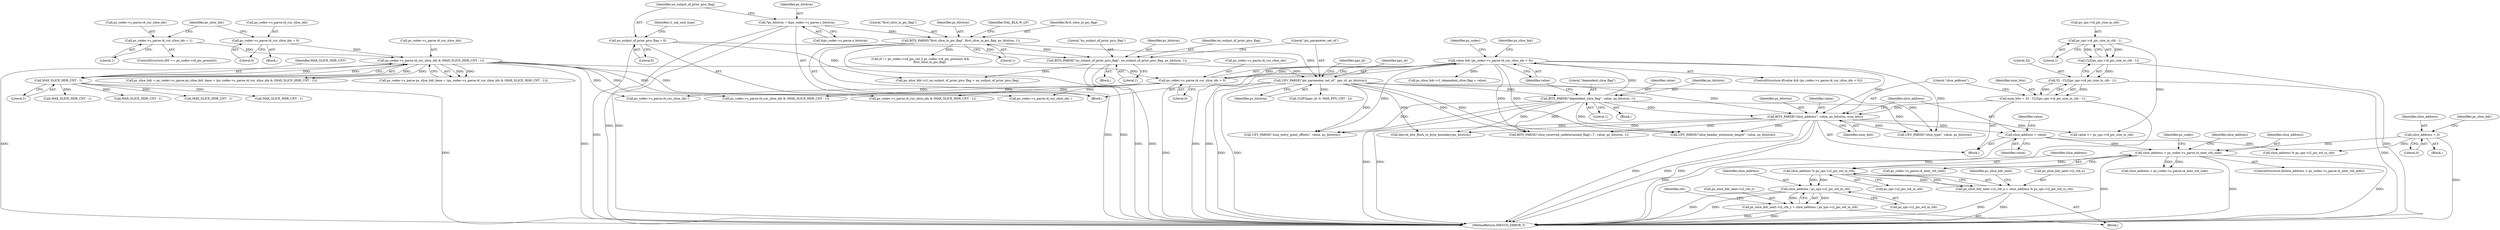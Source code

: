 digraph "1_Android_7c9be319a279654e55a6d757265f88c61a16a4d5@del" {
"1001773" [label="(Call,slice_address % ps_sps->i2_pic_wd_in_ctb)"];
"1001710" [label="(Call,slice_address > ps_codec->s_parse.i4_next_ctb_indx)"];
"1000535" [label="(Call,slice_address = value)"];
"1000530" [label="(Call,BITS_PARSE(\"slice_address\", value, ps_bitstrm, num_bits))"];
"1000430" [label="(Call,value && (ps_codec->s_parse.i4_cur_slice_idx > 0))"];
"1000424" [label="(Call,BITS_PARSE(\"dependent_slice_flag\", value, ps_bitstrm, 1))"];
"1000210" [label="(Call,UEV_PARSE(\"pic_parameter_set_id\", pps_id, ps_bitstrm))"];
"1000191" [label="(Call,BITS_PARSE(\"first_slice_in_pic_flag\", first_slice_in_pic_flag, ps_bitstrm, 1))"];
"1000148" [label="(Call,*ps_bitstrm = &ps_codec->s_parse.s_bitstrm)"];
"1000205" [label="(Call,BITS_PARSE(\"no_output_of_prior_pics_flag\", no_output_of_prior_pics_flag, ps_bitstrm, 1))"];
"1000160" [label="(Call,no_output_of_prior_pics_flag = 0)"];
"1000432" [label="(Call,ps_codec->s_parse.i4_cur_slice_idx > 0)"];
"1000407" [label="(Call,ps_codec->s_parse.i4_cur_slice_idx & (MAX_SLICE_HDR_CNT - 1))"];
"1000392" [label="(Call,ps_codec->s_parse.i4_cur_slice_idx = 1)"];
"1000377" [label="(Call,ps_codec->s_parse.i4_cur_slice_idx = 0)"];
"1000413" [label="(Call,MAX_SLICE_HDR_CNT - 1)"];
"1000520" [label="(Call,num_bits = 32 - CLZ(ps_sps->i4_pic_size_in_ctb - 1))"];
"1000522" [label="(Call,32 - CLZ(ps_sps->i4_pic_size_in_ctb - 1))"];
"1000524" [label="(Call,CLZ(ps_sps->i4_pic_size_in_ctb - 1))"];
"1000525" [label="(Call,ps_sps->i4_pic_size_in_ctb - 1)"];
"1000548" [label="(Call,slice_address = 0)"];
"1001769" [label="(Call,ps_slice_hdr_next->i2_ctb_x = slice_address % ps_sps->i2_pic_wd_in_ctb)"];
"1001782" [label="(Call,slice_address / ps_sps->i2_pic_wd_in_ctb)"];
"1001778" [label="(Call,ps_slice_hdr_next->i2_ctb_y = slice_address / ps_sps->i2_pic_wd_in_ctb)"];
"1000520" [label="(Call,num_bits = 32 - CLZ(ps_sps->i4_pic_size_in_ctb - 1))"];
"1000377" [label="(Call,ps_codec->s_parse.i4_cur_slice_idx = 0)"];
"1000204" [label="(Block,)"];
"1000539" [label="(Call,value >= ps_sps->i4_pic_size_in_ctb)"];
"1000150" [label="(Call,&ps_codec->s_parse.s_bitstrm)"];
"1000213" [label="(Identifier,ps_bitstrm)"];
"1000536" [label="(Identifier,slice_address)"];
"1001766" [label="(Call,MAX_SLICE_HDR_CNT - 1)"];
"1001779" [label="(Call,ps_slice_hdr_next->i2_ctb_y)"];
"1001710" [label="(Call,slice_address > ps_codec->s_parse.i4_next_ctb_indx)"];
"1000393" [label="(Call,ps_codec->s_parse.i4_cur_slice_idx)"];
"1000533" [label="(Identifier,ps_bitstrm)"];
"1001862" [label="(Call,MAX_SLICE_HDR_CNT - 1)"];
"1000525" [label="(Call,ps_sps->i4_pic_size_in_ctb - 1)"];
"1000205" [label="(Call,BITS_PARSE(\"no_output_of_prior_pics_flag\", no_output_of_prior_pics_flag, ps_bitstrm, 1))"];
"1001778" [label="(Call,ps_slice_hdr_next->i2_ctb_y = slice_address / ps_sps->i2_pic_wd_in_ctb)"];
"1000540" [label="(Identifier,value)"];
"1000426" [label="(Identifier,value)"];
"1001795" [label="(Call,slice_address < ps_codec->s_parse.i4_next_ctb_indx)"];
"1000431" [label="(Identifier,value)"];
"1000524" [label="(Call,CLZ(ps_sps->i4_pic_size_in_ctb - 1))"];
"1001782" [label="(Call,slice_address / ps_sps->i2_pic_wd_in_ctb)"];
"1000149" [label="(Identifier,ps_bitstrm)"];
"1000529" [label="(Literal,1)"];
"1001711" [label="(Identifier,slice_address)"];
"1001784" [label="(Call,ps_sps->i2_pic_wd_in_ctb)"];
"1000548" [label="(Call,slice_address = 0)"];
"1001775" [label="(Call,ps_sps->i2_pic_wd_in_ctb)"];
"1001780" [label="(Identifier,ps_slice_hdr_next)"];
"1000531" [label="(Literal,\"slice_address\")"];
"1000534" [label="(Identifier,num_bits)"];
"1002592" [label="(Call,MAX_SLICE_HDR_CNT - 1)"];
"1001788" [label="(Identifier,ret)"];
"1000401" [label="(Call,ps_codec->s_parse.ps_slice_hdr_base + (ps_codec->s_parse.i4_cur_slice_idx & (MAX_SLICE_HDR_CNT - 1)))"];
"1000210" [label="(Call,UEV_PARSE(\"pic_parameter_set_id\", pps_id, ps_bitstrm))"];
"1000464" [label="(Identifier,ps_slice_hdr)"];
"1000549" [label="(Identifier,slice_address)"];
"1000448" [label="(Call,MAX_SLICE_HDR_CNT - 1)"];
"1002044" [label="(Call,UEV_PARSE(\"slice_header_extension_length\", value, ps_bitstrm))"];
"1000442" [label="(Call,ps_codec->s_parse.i4_cur_slice_idx & (MAX_SLICE_HDR_CNT - 1))"];
"1000208" [label="(Identifier,ps_bitstrm)"];
"1000392" [label="(Call,ps_codec->s_parse.i4_cur_slice_idx = 1)"];
"1000286" [label="(Call,(0 != ps_codec->u4_pic_cnt || ps_codec->i4_pic_present) &&\n                    first_slice_in_pic_flag)"];
"1000132" [label="(Block,)"];
"1001774" [label="(Identifier,slice_address)"];
"1000518" [label="(Block,)"];
"1000423" [label="(Block,)"];
"1000161" [label="(Identifier,no_output_of_prior_pics_flag)"];
"1000408" [label="(Call,ps_codec->s_parse.i4_cur_slice_idx)"];
"1000211" [label="(Literal,\"pic_parameter_set_id\")"];
"1000522" [label="(Call,32 - CLZ(ps_sps->i4_pic_size_in_ctb - 1))"];
"1001825" [label="(Call,ps_codec->s_parse.i4_cur_slice_idx--)"];
"1000398" [label="(Literal,1)"];
"1000427" [label="(Identifier,ps_bitstrm)"];
"1001709" [label="(ControlStructure,if(slice_address > ps_codec->s_parse.i4_next_ctb_indx))"];
"1000199" [label="(Identifier,NAL_BLA_W_LP)"];
"1000148" [label="(Call,*ps_bitstrm = &ps_codec->s_parse.s_bitstrm)"];
"1000429" [label="(ControlStructure,if(value && (ps_codec->s_parse.i4_cur_slice_idx > 0)))"];
"1000554" [label="(Identifier,ps_slice_hdr)"];
"1002586" [label="(Call,ps_codec->s_parse.i4_cur_slice_idx & (MAX_SLICE_HDR_CNT - 1))"];
"1001770" [label="(Call,ps_slice_hdr_next->i2_ctb_x)"];
"1001712" [label="(Call,ps_codec->s_parse.i4_next_ctb_indx)"];
"1000209" [label="(Literal,1)"];
"1000523" [label="(Literal,32)"];
"1000430" [label="(Call,value && (ps_codec->s_parse.i4_cur_slice_idx > 0))"];
"1000441" [label="(Identifier,ps_codec)"];
"1000383" [label="(Literal,0)"];
"1000165" [label="(Identifier,i1_nal_unit_type)"];
"1000386" [label="(ControlStructure,if(0 == ps_codec->i4_pic_present))"];
"1000216" [label="(Call,CLIP3(pps_id, 0, MAX_PPS_CNT - 2))"];
"1000547" [label="(Block,)"];
"1000550" [label="(Literal,0)"];
"1001773" [label="(Call,slice_address % ps_sps->i2_pic_wd_in_ctb)"];
"1000193" [label="(Identifier,first_slice_in_pic_flag)"];
"1000530" [label="(Call,BITS_PARSE(\"slice_address\", value, ps_bitstrm, num_bits))"];
"1000532" [label="(Identifier,value)"];
"1000594" [label="(Call,UEV_PARSE(\"slice_type\", value, ps_bitstrm))"];
"1001720" [label="(Identifier,ps_codec)"];
"1001722" [label="(Block,)"];
"1000425" [label="(Literal,\"dependent_slice_flag\")"];
"1000428" [label="(Literal,1)"];
"1000433" [label="(Call,ps_codec->s_parse.i4_cur_slice_idx)"];
"1000195" [label="(Literal,1)"];
"1002070" [label="(Call,ihevcd_bits_flush_to_byte_boundary(ps_bitstrm))"];
"1000376" [label="(Block,)"];
"1000415" [label="(Literal,1)"];
"1000521" [label="(Identifier,num_bits)"];
"1000503" [label="(Call,ps_slice_hdr->i1_no_output_of_prior_pics_flag = no_output_of_prior_pics_flag)"];
"1000414" [label="(Identifier,MAX_SLICE_HDR_CNT)"];
"1000212" [label="(Identifier,pps_id)"];
"1001937" [label="(Call,UEV_PARSE(\"num_entry_point_offsets\", value, ps_bitstrm))"];
"1000432" [label="(Call,ps_codec->s_parse.i4_cur_slice_idx > 0)"];
"1000399" [label="(Call,ps_slice_hdr = ps_codec->s_parse.ps_slice_hdr_base + (ps_codec->s_parse.i4_cur_slice_idx & (MAX_SLICE_HDR_CNT - 1)))"];
"1001796" [label="(Identifier,slice_address)"];
"1000400" [label="(Identifier,ps_slice_hdr)"];
"1000535" [label="(Call,slice_address = value)"];
"1000160" [label="(Call,no_output_of_prior_pics_flag = 0)"];
"1000424" [label="(Call,BITS_PARSE(\"dependent_slice_flag\", value, ps_bitstrm, 1))"];
"1001729" [label="(Call,ps_codec->s_parse.i4_cur_slice_idx--)"];
"1000192" [label="(Literal,\"first_slice_in_pic_flag\")"];
"1000413" [label="(Call,MAX_SLICE_HDR_CNT - 1)"];
"1000207" [label="(Identifier,no_output_of_prior_pics_flag)"];
"1000378" [label="(Call,ps_codec->s_parse.i4_cur_slice_idx)"];
"1000526" [label="(Call,ps_sps->i4_pic_size_in_ctb)"];
"1001769" [label="(Call,ps_slice_hdr_next->i2_ctb_x = slice_address % ps_sps->i2_pic_wd_in_ctb)"];
"1000191" [label="(Call,BITS_PARSE(\"first_slice_in_pic_flag\", first_slice_in_pic_flag, ps_bitstrm, 1))"];
"1000438" [label="(Literal,0)"];
"1000407" [label="(Call,ps_codec->s_parse.i4_cur_slice_idx & (MAX_SLICE_HDR_CNT - 1))"];
"1000537" [label="(Identifier,value)"];
"1002685" [label="(MethodReturn,IHEVCD_ERROR_T)"];
"1000194" [label="(Identifier,ps_bitstrm)"];
"1001783" [label="(Identifier,slice_address)"];
"1000589" [label="(Call,BITS_PARSE(\"slice_reserved_undetermined_flag[ i ]\", value, ps_bitstrm, 1))"];
"1000215" [label="(Identifier,pps_id)"];
"1000162" [label="(Literal,0)"];
"1000206" [label="(Literal,\"no_output_of_prior_pics_flag\")"];
"1002509" [label="(Call,slice_address % ps_sps->i2_pic_wd_in_ctb)"];
"1000462" [label="(Call,ps_slice_hdr->i1_dependent_slice_flag = value)"];
"1001773" -> "1001769"  [label="AST: "];
"1001773" -> "1001775"  [label="CFG: "];
"1001774" -> "1001773"  [label="AST: "];
"1001775" -> "1001773"  [label="AST: "];
"1001769" -> "1001773"  [label="CFG: "];
"1001773" -> "1001769"  [label="DDG: "];
"1001773" -> "1001769"  [label="DDG: "];
"1001710" -> "1001773"  [label="DDG: "];
"1001773" -> "1001782"  [label="DDG: "];
"1001773" -> "1001782"  [label="DDG: "];
"1001710" -> "1001709"  [label="AST: "];
"1001710" -> "1001712"  [label="CFG: "];
"1001711" -> "1001710"  [label="AST: "];
"1001712" -> "1001710"  [label="AST: "];
"1001720" -> "1001710"  [label="CFG: "];
"1001796" -> "1001710"  [label="CFG: "];
"1001710" -> "1002685"  [label="DDG: "];
"1001710" -> "1002685"  [label="DDG: "];
"1001710" -> "1002685"  [label="DDG: "];
"1000535" -> "1001710"  [label="DDG: "];
"1000548" -> "1001710"  [label="DDG: "];
"1001710" -> "1001795"  [label="DDG: "];
"1001710" -> "1001795"  [label="DDG: "];
"1000535" -> "1000518"  [label="AST: "];
"1000535" -> "1000537"  [label="CFG: "];
"1000536" -> "1000535"  [label="AST: "];
"1000537" -> "1000535"  [label="AST: "];
"1000540" -> "1000535"  [label="CFG: "];
"1000535" -> "1002685"  [label="DDG: "];
"1000530" -> "1000535"  [label="DDG: "];
"1000535" -> "1002509"  [label="DDG: "];
"1000530" -> "1000518"  [label="AST: "];
"1000530" -> "1000534"  [label="CFG: "];
"1000531" -> "1000530"  [label="AST: "];
"1000532" -> "1000530"  [label="AST: "];
"1000533" -> "1000530"  [label="AST: "];
"1000534" -> "1000530"  [label="AST: "];
"1000536" -> "1000530"  [label="CFG: "];
"1000530" -> "1002685"  [label="DDG: "];
"1000530" -> "1002685"  [label="DDG: "];
"1000530" -> "1002685"  [label="DDG: "];
"1000430" -> "1000530"  [label="DDG: "];
"1000424" -> "1000530"  [label="DDG: "];
"1000210" -> "1000530"  [label="DDG: "];
"1000520" -> "1000530"  [label="DDG: "];
"1000530" -> "1000539"  [label="DDG: "];
"1000530" -> "1000589"  [label="DDG: "];
"1000530" -> "1000594"  [label="DDG: "];
"1000530" -> "1001937"  [label="DDG: "];
"1000530" -> "1002044"  [label="DDG: "];
"1000530" -> "1002070"  [label="DDG: "];
"1000430" -> "1000429"  [label="AST: "];
"1000430" -> "1000431"  [label="CFG: "];
"1000430" -> "1000432"  [label="CFG: "];
"1000431" -> "1000430"  [label="AST: "];
"1000432" -> "1000430"  [label="AST: "];
"1000441" -> "1000430"  [label="CFG: "];
"1000464" -> "1000430"  [label="CFG: "];
"1000430" -> "1002685"  [label="DDG: "];
"1000430" -> "1002685"  [label="DDG: "];
"1000424" -> "1000430"  [label="DDG: "];
"1000432" -> "1000430"  [label="DDG: "];
"1000432" -> "1000430"  [label="DDG: "];
"1000430" -> "1000462"  [label="DDG: "];
"1000430" -> "1000589"  [label="DDG: "];
"1000430" -> "1000594"  [label="DDG: "];
"1000430" -> "1001937"  [label="DDG: "];
"1000430" -> "1002044"  [label="DDG: "];
"1000424" -> "1000423"  [label="AST: "];
"1000424" -> "1000428"  [label="CFG: "];
"1000425" -> "1000424"  [label="AST: "];
"1000426" -> "1000424"  [label="AST: "];
"1000427" -> "1000424"  [label="AST: "];
"1000428" -> "1000424"  [label="AST: "];
"1000431" -> "1000424"  [label="CFG: "];
"1000424" -> "1002685"  [label="DDG: "];
"1000424" -> "1002685"  [label="DDG: "];
"1000210" -> "1000424"  [label="DDG: "];
"1000424" -> "1000589"  [label="DDG: "];
"1000424" -> "1000594"  [label="DDG: "];
"1000424" -> "1001937"  [label="DDG: "];
"1000424" -> "1002044"  [label="DDG: "];
"1000424" -> "1002070"  [label="DDG: "];
"1000210" -> "1000132"  [label="AST: "];
"1000210" -> "1000213"  [label="CFG: "];
"1000211" -> "1000210"  [label="AST: "];
"1000212" -> "1000210"  [label="AST: "];
"1000213" -> "1000210"  [label="AST: "];
"1000215" -> "1000210"  [label="CFG: "];
"1000210" -> "1002685"  [label="DDG: "];
"1000210" -> "1002685"  [label="DDG: "];
"1000191" -> "1000210"  [label="DDG: "];
"1000205" -> "1000210"  [label="DDG: "];
"1000210" -> "1000216"  [label="DDG: "];
"1000210" -> "1000589"  [label="DDG: "];
"1000210" -> "1000594"  [label="DDG: "];
"1000210" -> "1001937"  [label="DDG: "];
"1000210" -> "1002044"  [label="DDG: "];
"1000210" -> "1002070"  [label="DDG: "];
"1000191" -> "1000132"  [label="AST: "];
"1000191" -> "1000195"  [label="CFG: "];
"1000192" -> "1000191"  [label="AST: "];
"1000193" -> "1000191"  [label="AST: "];
"1000194" -> "1000191"  [label="AST: "];
"1000195" -> "1000191"  [label="AST: "];
"1000199" -> "1000191"  [label="CFG: "];
"1000191" -> "1002685"  [label="DDG: "];
"1000191" -> "1002685"  [label="DDG: "];
"1000148" -> "1000191"  [label="DDG: "];
"1000191" -> "1000205"  [label="DDG: "];
"1000191" -> "1000286"  [label="DDG: "];
"1000148" -> "1000132"  [label="AST: "];
"1000148" -> "1000150"  [label="CFG: "];
"1000149" -> "1000148"  [label="AST: "];
"1000150" -> "1000148"  [label="AST: "];
"1000161" -> "1000148"  [label="CFG: "];
"1000148" -> "1002685"  [label="DDG: "];
"1000148" -> "1002685"  [label="DDG: "];
"1000205" -> "1000204"  [label="AST: "];
"1000205" -> "1000209"  [label="CFG: "];
"1000206" -> "1000205"  [label="AST: "];
"1000207" -> "1000205"  [label="AST: "];
"1000208" -> "1000205"  [label="AST: "];
"1000209" -> "1000205"  [label="AST: "];
"1000211" -> "1000205"  [label="CFG: "];
"1000205" -> "1002685"  [label="DDG: "];
"1000205" -> "1002685"  [label="DDG: "];
"1000160" -> "1000205"  [label="DDG: "];
"1000205" -> "1000503"  [label="DDG: "];
"1000160" -> "1000132"  [label="AST: "];
"1000160" -> "1000162"  [label="CFG: "];
"1000161" -> "1000160"  [label="AST: "];
"1000162" -> "1000160"  [label="AST: "];
"1000165" -> "1000160"  [label="CFG: "];
"1000160" -> "1002685"  [label="DDG: "];
"1000160" -> "1000503"  [label="DDG: "];
"1000432" -> "1000438"  [label="CFG: "];
"1000433" -> "1000432"  [label="AST: "];
"1000438" -> "1000432"  [label="AST: "];
"1000432" -> "1002685"  [label="DDG: "];
"1000407" -> "1000432"  [label="DDG: "];
"1000432" -> "1000442"  [label="DDG: "];
"1000432" -> "1001729"  [label="DDG: "];
"1000432" -> "1001825"  [label="DDG: "];
"1000432" -> "1002586"  [label="DDG: "];
"1000407" -> "1000401"  [label="AST: "];
"1000407" -> "1000413"  [label="CFG: "];
"1000408" -> "1000407"  [label="AST: "];
"1000413" -> "1000407"  [label="AST: "];
"1000401" -> "1000407"  [label="CFG: "];
"1000407" -> "1002685"  [label="DDG: "];
"1000407" -> "1002685"  [label="DDG: "];
"1000407" -> "1000399"  [label="DDG: "];
"1000407" -> "1000399"  [label="DDG: "];
"1000407" -> "1000401"  [label="DDG: "];
"1000407" -> "1000401"  [label="DDG: "];
"1000392" -> "1000407"  [label="DDG: "];
"1000377" -> "1000407"  [label="DDG: "];
"1000413" -> "1000407"  [label="DDG: "];
"1000413" -> "1000407"  [label="DDG: "];
"1000407" -> "1000442"  [label="DDG: "];
"1000407" -> "1001729"  [label="DDG: "];
"1000407" -> "1001825"  [label="DDG: "];
"1000407" -> "1002586"  [label="DDG: "];
"1000392" -> "1000386"  [label="AST: "];
"1000392" -> "1000398"  [label="CFG: "];
"1000393" -> "1000392"  [label="AST: "];
"1000398" -> "1000392"  [label="AST: "];
"1000400" -> "1000392"  [label="CFG: "];
"1000377" -> "1000376"  [label="AST: "];
"1000377" -> "1000383"  [label="CFG: "];
"1000378" -> "1000377"  [label="AST: "];
"1000383" -> "1000377"  [label="AST: "];
"1000400" -> "1000377"  [label="CFG: "];
"1000413" -> "1000415"  [label="CFG: "];
"1000414" -> "1000413"  [label="AST: "];
"1000415" -> "1000413"  [label="AST: "];
"1000413" -> "1002685"  [label="DDG: "];
"1000413" -> "1000448"  [label="DDG: "];
"1000413" -> "1001766"  [label="DDG: "];
"1000413" -> "1001862"  [label="DDG: "];
"1000413" -> "1002592"  [label="DDG: "];
"1000520" -> "1000518"  [label="AST: "];
"1000520" -> "1000522"  [label="CFG: "];
"1000521" -> "1000520"  [label="AST: "];
"1000522" -> "1000520"  [label="AST: "];
"1000531" -> "1000520"  [label="CFG: "];
"1000520" -> "1002685"  [label="DDG: "];
"1000522" -> "1000520"  [label="DDG: "];
"1000522" -> "1000520"  [label="DDG: "];
"1000522" -> "1000524"  [label="CFG: "];
"1000523" -> "1000522"  [label="AST: "];
"1000524" -> "1000522"  [label="AST: "];
"1000522" -> "1002685"  [label="DDG: "];
"1000524" -> "1000522"  [label="DDG: "];
"1000524" -> "1000525"  [label="CFG: "];
"1000525" -> "1000524"  [label="AST: "];
"1000524" -> "1002685"  [label="DDG: "];
"1000525" -> "1000524"  [label="DDG: "];
"1000525" -> "1000524"  [label="DDG: "];
"1000525" -> "1000529"  [label="CFG: "];
"1000526" -> "1000525"  [label="AST: "];
"1000529" -> "1000525"  [label="AST: "];
"1000525" -> "1000539"  [label="DDG: "];
"1000548" -> "1000547"  [label="AST: "];
"1000548" -> "1000550"  [label="CFG: "];
"1000549" -> "1000548"  [label="AST: "];
"1000550" -> "1000548"  [label="AST: "];
"1000554" -> "1000548"  [label="CFG: "];
"1000548" -> "1002685"  [label="DDG: "];
"1000548" -> "1002509"  [label="DDG: "];
"1001769" -> "1001722"  [label="AST: "];
"1001770" -> "1001769"  [label="AST: "];
"1001780" -> "1001769"  [label="CFG: "];
"1001769" -> "1002685"  [label="DDG: "];
"1001769" -> "1002685"  [label="DDG: "];
"1001782" -> "1001778"  [label="AST: "];
"1001782" -> "1001784"  [label="CFG: "];
"1001783" -> "1001782"  [label="AST: "];
"1001784" -> "1001782"  [label="AST: "];
"1001778" -> "1001782"  [label="CFG: "];
"1001782" -> "1002685"  [label="DDG: "];
"1001782" -> "1002685"  [label="DDG: "];
"1001782" -> "1001778"  [label="DDG: "];
"1001782" -> "1001778"  [label="DDG: "];
"1001778" -> "1001722"  [label="AST: "];
"1001779" -> "1001778"  [label="AST: "];
"1001788" -> "1001778"  [label="CFG: "];
"1001778" -> "1002685"  [label="DDG: "];
"1001778" -> "1002685"  [label="DDG: "];
}
